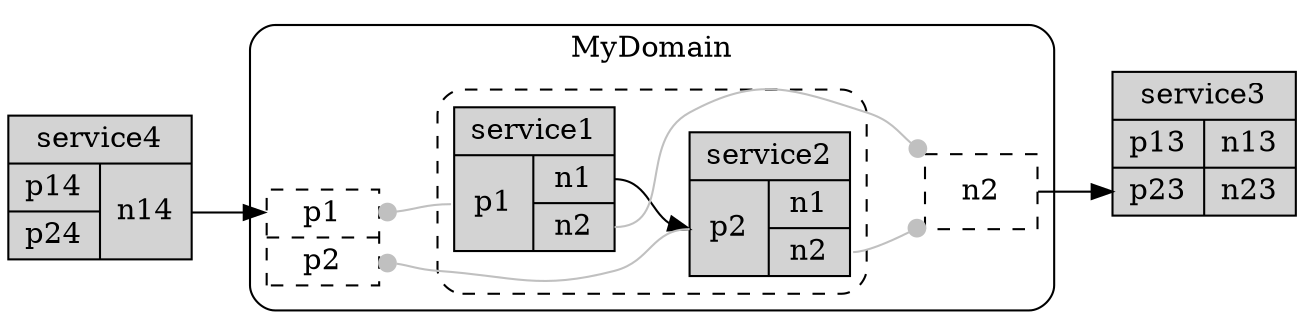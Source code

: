 digraph G {

    rankdir=LR;
    node [shape=record,style=filled];

    
    id0a39b2 [label="service1 | {
        {
            
            <idpec6ef2>p1
            
        }|{
            
            <idc82561>n1|
            
            <ida6bbc9>n2
            
        }
    }"];
    
    idfb3ed3 [label="service2 | {
        {
            
            <idp1d665b>p2
            
        }|{
            
            <idc82561>n1|
            
            <ida6bbc9>n2
            
        }
    }"];
    
    idec2fbc [label="service3 | {
        {
            
            <idpf4fc73>p13|
            
            <idp889201>p23
            
        }|{
            
            <idee0a0c>n13|
            
            <id286f32>n23
            
        }
    }"];
    
    id342ace [label="service4 | {
        {
            
            <idp989ae4>p14|
            
            <idp518fd4>p24
            
        }|{
            
            <idf4c1b9>n14
            
        }
    }"];
    

    
    subgraph cluster_domain_ide4caed {
        label="MyDomain";
        style="rounded";
        rank=same;

        
        id9d0946 [style="dashed" label="
            
            <idpec6ef2>p1|
            
            <idp1d665b>p2
            
        "]
        

        subgraph cluster_domain_ide4caed_services {
            style="rounded,dashed";
            label="";

            
            idfb3ed3;
            
            id0a39b2;
            
        }

        
        id13e0c3 [style="dashed" label="
            
            <ida6bbc9>n2
            
        "]
        
    }
    

    

    
    
    
    id9d0946:idpec6ef2 -> id0a39b2:idpec6ef2 [color="grey",dir="back",arrowtail="dot"];
    
    
    
    
    
    id9d0946:idp1d665b -> idfb3ed3:idp1d665b [color="grey",dir="back",arrowtail="dot"];
    
    
    
    
    
    idfb3ed3:ida6bbc9 -> id13e0c3:ida6bbc9 [color="grey",arrowhead="dot"];
    
    
    
    
    
    id0a39b2:ida6bbc9 -> id13e0c3:ida6bbc9 [color="grey",arrowhead="dot"];
    
    
    
    
    id0a39b2:idc82561 -> idfb3ed3:idp1d665b;
    
    
    
    id13e0c3:ida6bbc9 -> idec2fbc:idp889201;
    
    
    
    id342ace:idf4c1b9 -> id9d0946:idpec6ef2;
    
    
}
